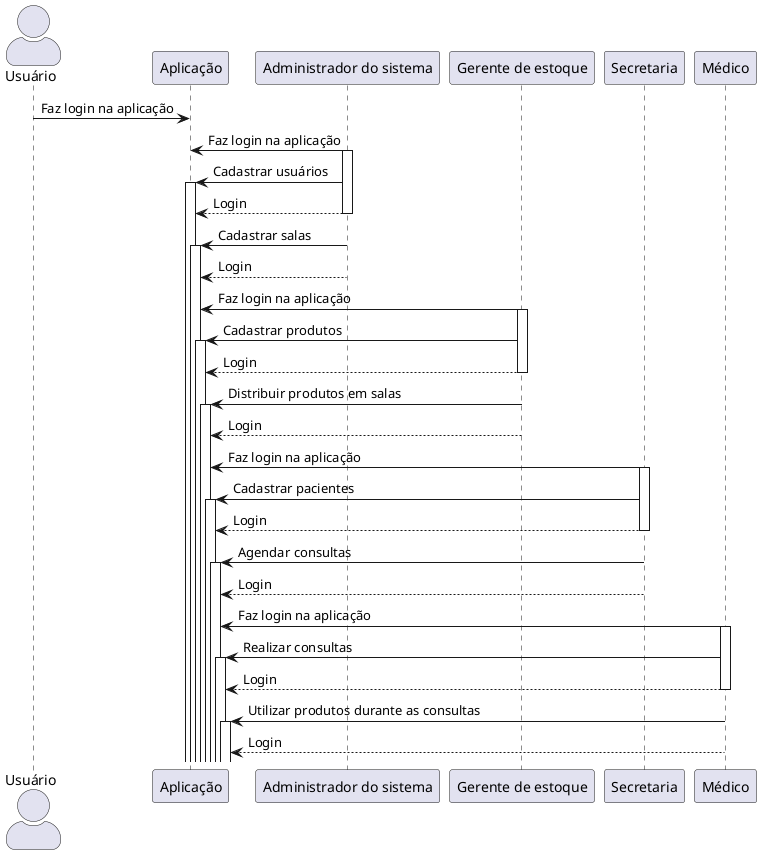  @startuml
skinparam actorStyle awesome

actor "Usuário" as usuario
participant "Aplicação" as aplicacao

participant "Administrador do sistema" as admin
participant "Gerente de estoque" as gerente
participant "Secretaria" as secretaria
participant "Médico" as medico

usuario -> aplicacao: Faz login na aplicação

admin -> aplicacao: Faz login na aplicação
activate admin
admin -> aplicacao: Cadastrar usuários
activate aplicacao
admin --> aplicacao: Login
deactivate admin
admin -> aplicacao: Cadastrar salas
activate aplicacao
admin --> aplicacao: Login
deactivate admin

gerente -> aplicacao: Faz login na aplicação
activate gerente
gerente -> aplicacao: Cadastrar produtos
activate aplicacao
gerente --> aplicacao: Login
deactivate gerente
gerente -> aplicacao: Distribuir produtos em salas
activate aplicacao
gerente --> aplicacao: Login
deactivate gerente

secretaria -> aplicacao: Faz login na aplicação
activate secretaria
secretaria -> aplicacao: Cadastrar pacientes
activate aplicacao
secretaria --> aplicacao: Login
deactivate secretaria
secretaria -> aplicacao: Agendar consultas
activate aplicacao
secretaria --> aplicacao: Login
deactivate secretaria

medico -> aplicacao: Faz login na aplicação
activate medico
medico -> aplicacao: Realizar consultas
activate aplicacao
medico --> aplicacao: Login
deactivate medico
medico -> aplicacao: Utilizar produtos durante as consultas
activate aplicacao
medico --> aplicacao: Login
deactivate medico
@enduml
